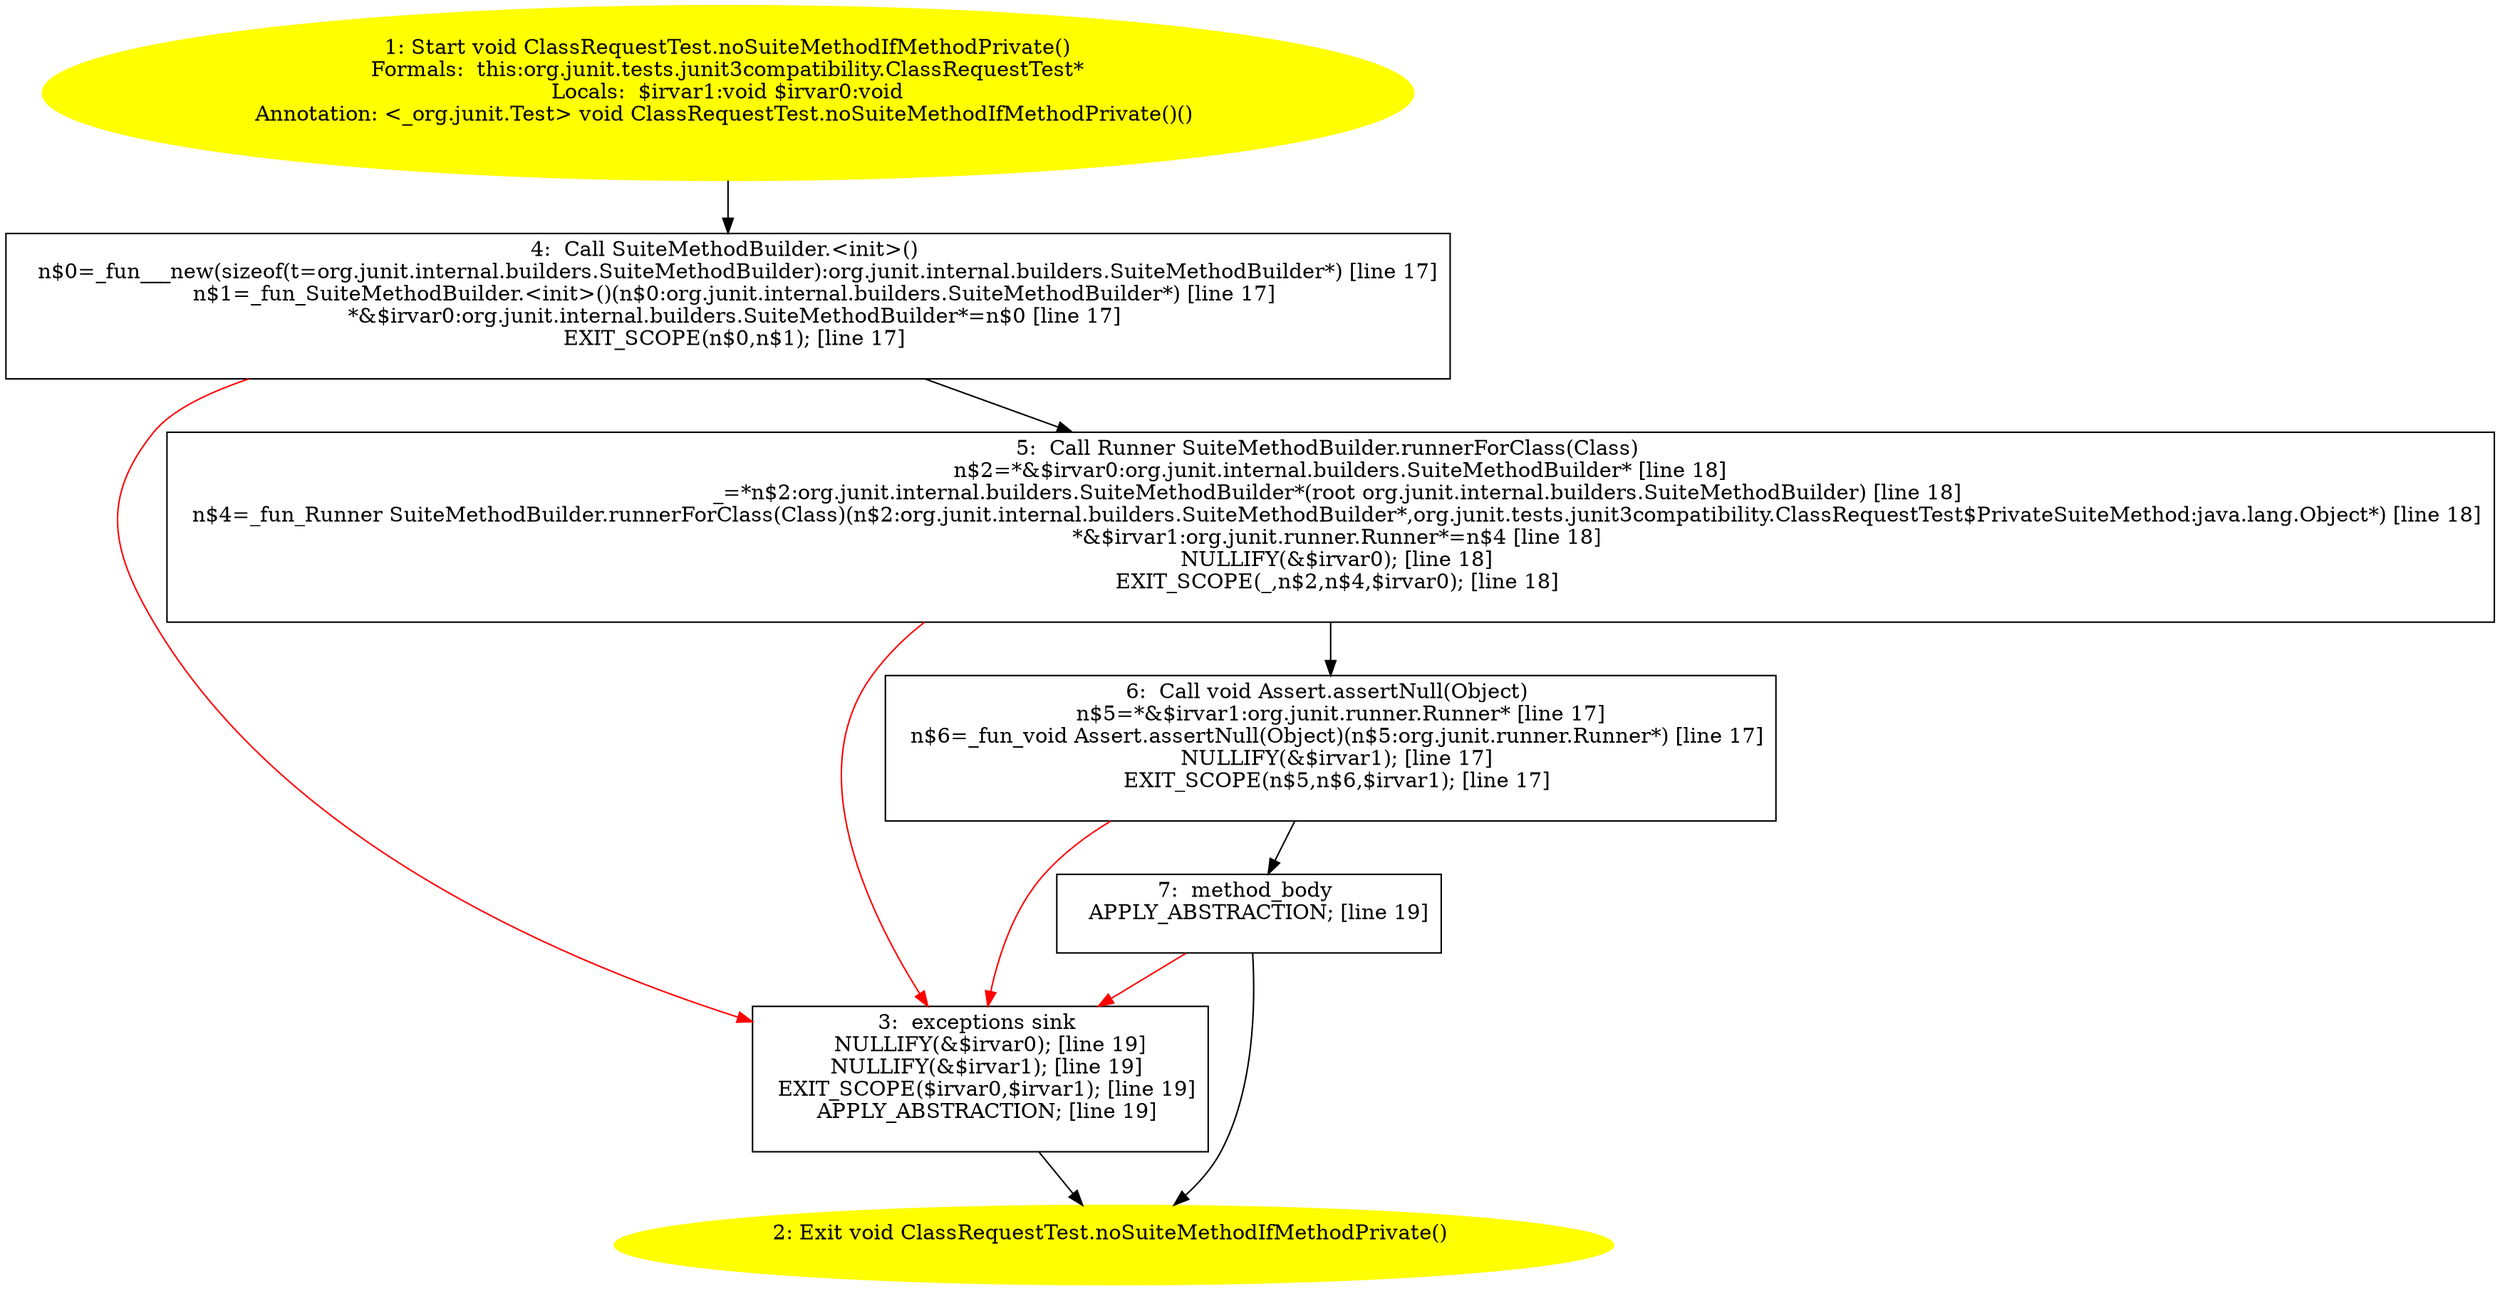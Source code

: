 /* @generated */
digraph cfg {
"org.junit.tests.junit3compatibility.ClassRequestTest.noSuiteMethodIfMethodPrivate():void.08ef1ab16ed7c05c2c01a8326ec1c150_1" [label="1: Start void ClassRequestTest.noSuiteMethodIfMethodPrivate()\nFormals:  this:org.junit.tests.junit3compatibility.ClassRequestTest*\nLocals:  $irvar1:void $irvar0:void\nAnnotation: <_org.junit.Test> void ClassRequestTest.noSuiteMethodIfMethodPrivate()() \n  " color=yellow style=filled]
	

	 "org.junit.tests.junit3compatibility.ClassRequestTest.noSuiteMethodIfMethodPrivate():void.08ef1ab16ed7c05c2c01a8326ec1c150_1" -> "org.junit.tests.junit3compatibility.ClassRequestTest.noSuiteMethodIfMethodPrivate():void.08ef1ab16ed7c05c2c01a8326ec1c150_4" ;
"org.junit.tests.junit3compatibility.ClassRequestTest.noSuiteMethodIfMethodPrivate():void.08ef1ab16ed7c05c2c01a8326ec1c150_2" [label="2: Exit void ClassRequestTest.noSuiteMethodIfMethodPrivate() \n  " color=yellow style=filled]
	

"org.junit.tests.junit3compatibility.ClassRequestTest.noSuiteMethodIfMethodPrivate():void.08ef1ab16ed7c05c2c01a8326ec1c150_3" [label="3:  exceptions sink \n   NULLIFY(&$irvar0); [line 19]\n  NULLIFY(&$irvar1); [line 19]\n  EXIT_SCOPE($irvar0,$irvar1); [line 19]\n  APPLY_ABSTRACTION; [line 19]\n " shape="box"]
	

	 "org.junit.tests.junit3compatibility.ClassRequestTest.noSuiteMethodIfMethodPrivate():void.08ef1ab16ed7c05c2c01a8326ec1c150_3" -> "org.junit.tests.junit3compatibility.ClassRequestTest.noSuiteMethodIfMethodPrivate():void.08ef1ab16ed7c05c2c01a8326ec1c150_2" ;
"org.junit.tests.junit3compatibility.ClassRequestTest.noSuiteMethodIfMethodPrivate():void.08ef1ab16ed7c05c2c01a8326ec1c150_4" [label="4:  Call SuiteMethodBuilder.<init>() \n   n$0=_fun___new(sizeof(t=org.junit.internal.builders.SuiteMethodBuilder):org.junit.internal.builders.SuiteMethodBuilder*) [line 17]\n  n$1=_fun_SuiteMethodBuilder.<init>()(n$0:org.junit.internal.builders.SuiteMethodBuilder*) [line 17]\n  *&$irvar0:org.junit.internal.builders.SuiteMethodBuilder*=n$0 [line 17]\n  EXIT_SCOPE(n$0,n$1); [line 17]\n " shape="box"]
	

	 "org.junit.tests.junit3compatibility.ClassRequestTest.noSuiteMethodIfMethodPrivate():void.08ef1ab16ed7c05c2c01a8326ec1c150_4" -> "org.junit.tests.junit3compatibility.ClassRequestTest.noSuiteMethodIfMethodPrivate():void.08ef1ab16ed7c05c2c01a8326ec1c150_5" ;
	 "org.junit.tests.junit3compatibility.ClassRequestTest.noSuiteMethodIfMethodPrivate():void.08ef1ab16ed7c05c2c01a8326ec1c150_4" -> "org.junit.tests.junit3compatibility.ClassRequestTest.noSuiteMethodIfMethodPrivate():void.08ef1ab16ed7c05c2c01a8326ec1c150_3" [color="red" ];
"org.junit.tests.junit3compatibility.ClassRequestTest.noSuiteMethodIfMethodPrivate():void.08ef1ab16ed7c05c2c01a8326ec1c150_5" [label="5:  Call Runner SuiteMethodBuilder.runnerForClass(Class) \n   n$2=*&$irvar0:org.junit.internal.builders.SuiteMethodBuilder* [line 18]\n  _=*n$2:org.junit.internal.builders.SuiteMethodBuilder*(root org.junit.internal.builders.SuiteMethodBuilder) [line 18]\n  n$4=_fun_Runner SuiteMethodBuilder.runnerForClass(Class)(n$2:org.junit.internal.builders.SuiteMethodBuilder*,org.junit.tests.junit3compatibility.ClassRequestTest$PrivateSuiteMethod:java.lang.Object*) [line 18]\n  *&$irvar1:org.junit.runner.Runner*=n$4 [line 18]\n  NULLIFY(&$irvar0); [line 18]\n  EXIT_SCOPE(_,n$2,n$4,$irvar0); [line 18]\n " shape="box"]
	

	 "org.junit.tests.junit3compatibility.ClassRequestTest.noSuiteMethodIfMethodPrivate():void.08ef1ab16ed7c05c2c01a8326ec1c150_5" -> "org.junit.tests.junit3compatibility.ClassRequestTest.noSuiteMethodIfMethodPrivate():void.08ef1ab16ed7c05c2c01a8326ec1c150_6" ;
	 "org.junit.tests.junit3compatibility.ClassRequestTest.noSuiteMethodIfMethodPrivate():void.08ef1ab16ed7c05c2c01a8326ec1c150_5" -> "org.junit.tests.junit3compatibility.ClassRequestTest.noSuiteMethodIfMethodPrivate():void.08ef1ab16ed7c05c2c01a8326ec1c150_3" [color="red" ];
"org.junit.tests.junit3compatibility.ClassRequestTest.noSuiteMethodIfMethodPrivate():void.08ef1ab16ed7c05c2c01a8326ec1c150_6" [label="6:  Call void Assert.assertNull(Object) \n   n$5=*&$irvar1:org.junit.runner.Runner* [line 17]\n  n$6=_fun_void Assert.assertNull(Object)(n$5:org.junit.runner.Runner*) [line 17]\n  NULLIFY(&$irvar1); [line 17]\n  EXIT_SCOPE(n$5,n$6,$irvar1); [line 17]\n " shape="box"]
	

	 "org.junit.tests.junit3compatibility.ClassRequestTest.noSuiteMethodIfMethodPrivate():void.08ef1ab16ed7c05c2c01a8326ec1c150_6" -> "org.junit.tests.junit3compatibility.ClassRequestTest.noSuiteMethodIfMethodPrivate():void.08ef1ab16ed7c05c2c01a8326ec1c150_7" ;
	 "org.junit.tests.junit3compatibility.ClassRequestTest.noSuiteMethodIfMethodPrivate():void.08ef1ab16ed7c05c2c01a8326ec1c150_6" -> "org.junit.tests.junit3compatibility.ClassRequestTest.noSuiteMethodIfMethodPrivate():void.08ef1ab16ed7c05c2c01a8326ec1c150_3" [color="red" ];
"org.junit.tests.junit3compatibility.ClassRequestTest.noSuiteMethodIfMethodPrivate():void.08ef1ab16ed7c05c2c01a8326ec1c150_7" [label="7:  method_body \n   APPLY_ABSTRACTION; [line 19]\n " shape="box"]
	

	 "org.junit.tests.junit3compatibility.ClassRequestTest.noSuiteMethodIfMethodPrivate():void.08ef1ab16ed7c05c2c01a8326ec1c150_7" -> "org.junit.tests.junit3compatibility.ClassRequestTest.noSuiteMethodIfMethodPrivate():void.08ef1ab16ed7c05c2c01a8326ec1c150_2" ;
	 "org.junit.tests.junit3compatibility.ClassRequestTest.noSuiteMethodIfMethodPrivate():void.08ef1ab16ed7c05c2c01a8326ec1c150_7" -> "org.junit.tests.junit3compatibility.ClassRequestTest.noSuiteMethodIfMethodPrivate():void.08ef1ab16ed7c05c2c01a8326ec1c150_3" [color="red" ];
}
